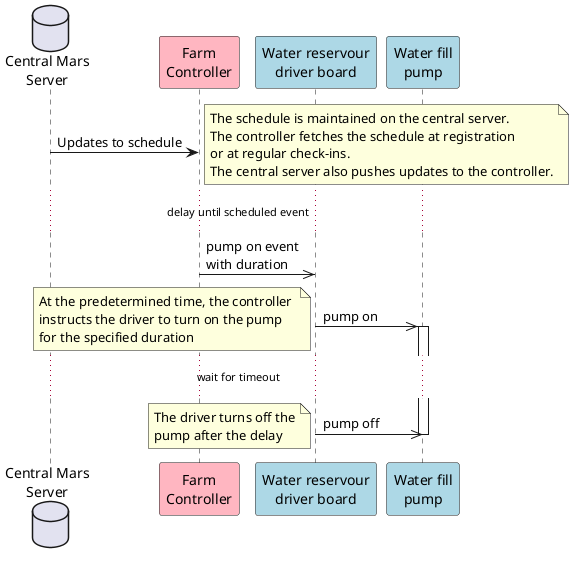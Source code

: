 @startuml

participant "Farm\nController" as Controller order 2 #lightpink
database "Central Mars\nServer" as Home order 1

participant "Water reservour\ndriver board" as A2Driver order 6 #lightblue
participant "Water fill\npump" as P1Water order 7 #lightblue

Home -> Controller : Updates to schedule
note right
    The schedule is maintained on the central server.
    The controller fetches the schedule at registration
    or at regular check-ins.
    The central server also pushes updates to the controller.
end note

... delay until scheduled event...
Controller ->> A2Driver : pump on event\nwith duration
A2Driver ->> P1Water : pump on

note left
At the predetermined time, the controller 
instructs the driver to turn on the pump 
for the specified duration
end note

activate P1Water
... wait for timeout...
A2Driver ->> P1Water : pump off
note left : The driver turns off the\npump after the delay
deactivate P1Water

@enduml
